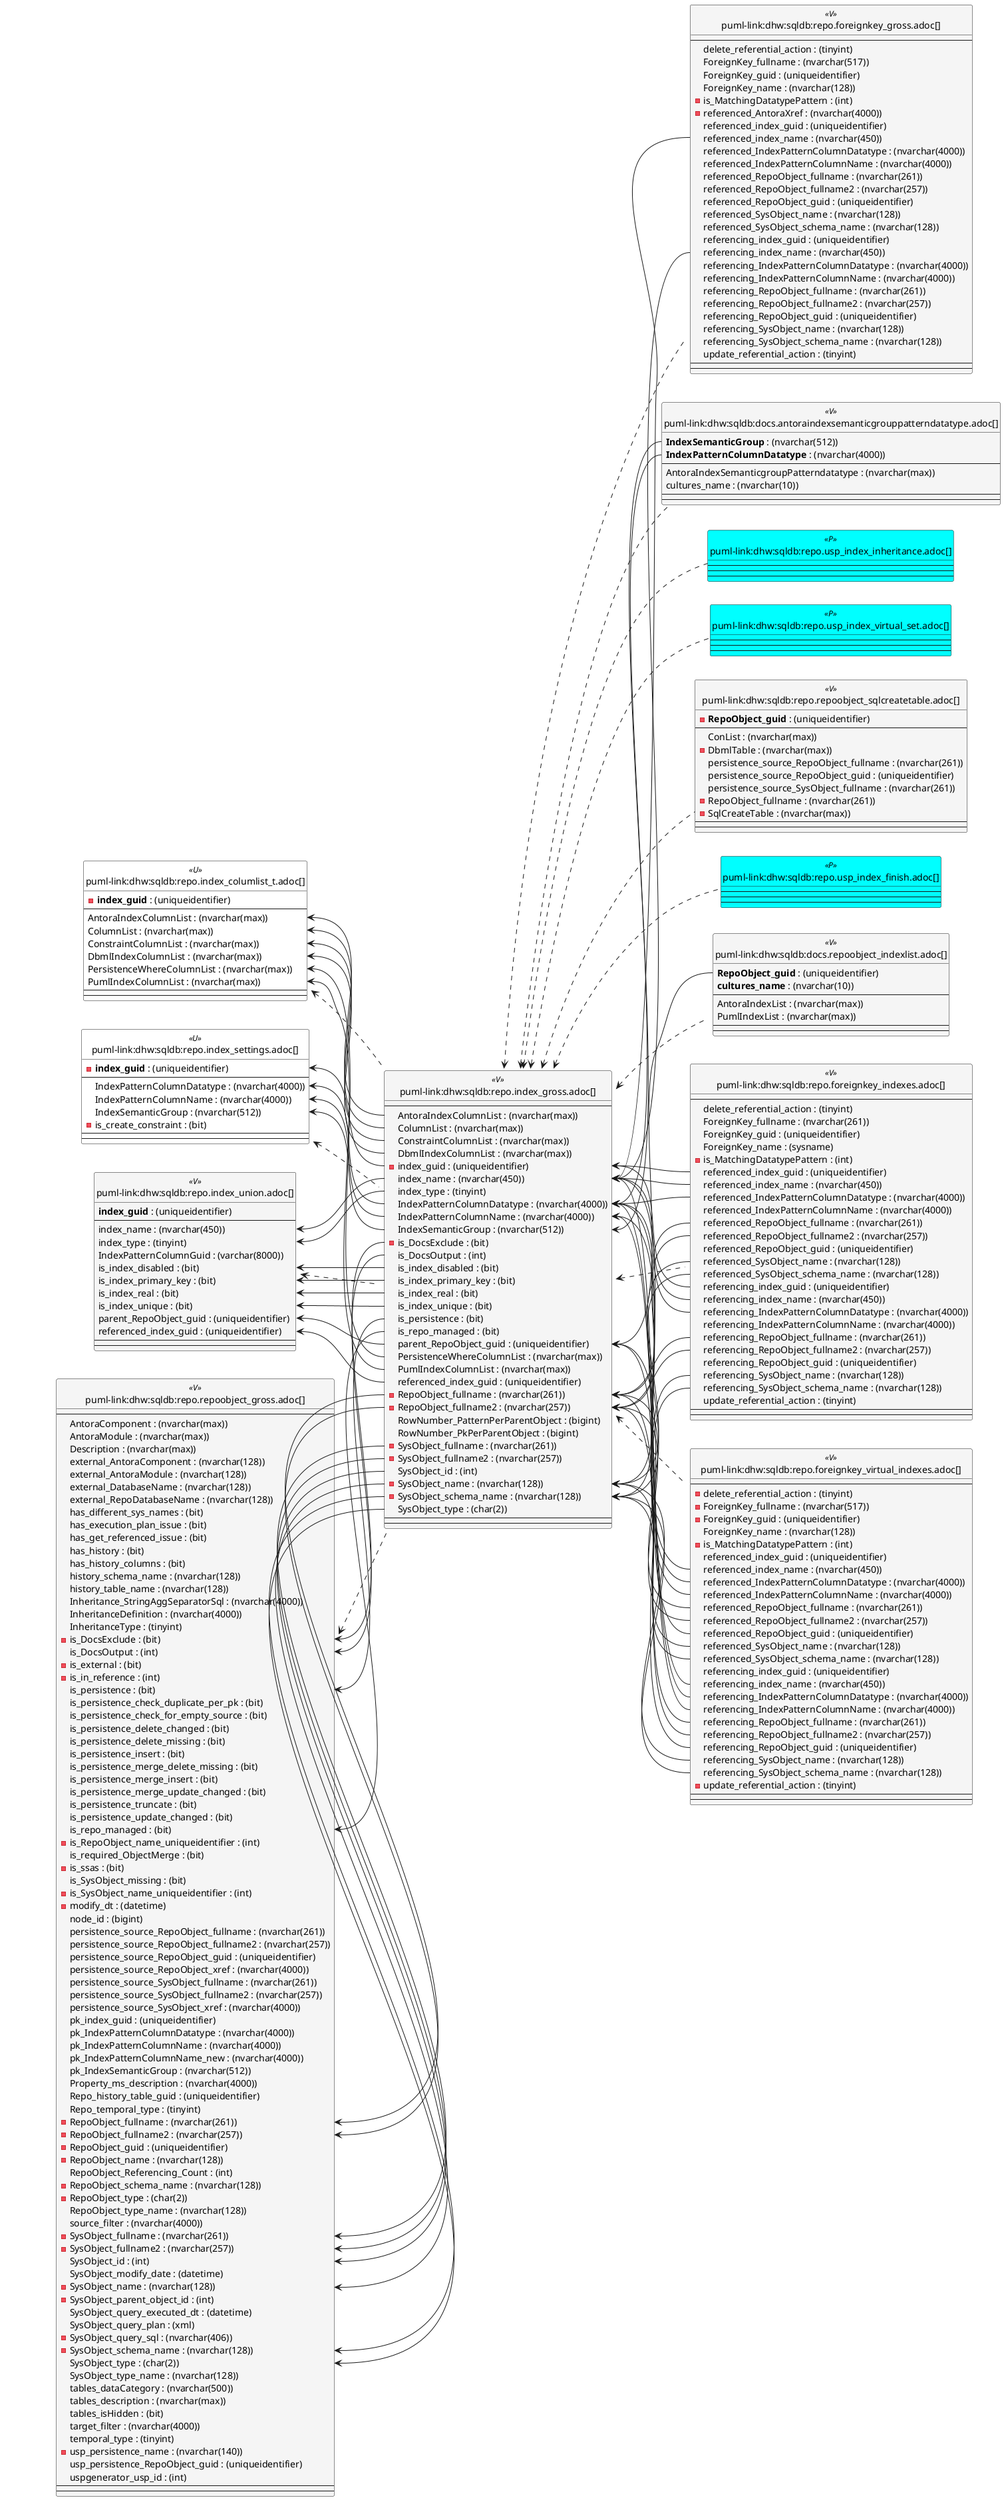 @startuml
left to right direction
'top to bottom direction
hide circle
'avoide "." issues:
set namespaceSeparator none


skinparam class {
  BackgroundColor White
  BackgroundColor<<FN>> Yellow
  BackgroundColor<<FS>> Yellow
  BackgroundColor<<FT>> LightGray
  BackgroundColor<<IF>> Yellow
  BackgroundColor<<IS>> Yellow
  BackgroundColor<<P>> Aqua
  BackgroundColor<<PC>> Aqua
  BackgroundColor<<SN>> Yellow
  BackgroundColor<<SO>> SlateBlue
  BackgroundColor<<TF>> LightGray
  BackgroundColor<<TR>> Tomato
  BackgroundColor<<U>> White
  BackgroundColor<<V>> WhiteSmoke
  BackgroundColor<<X>> Aqua
  BackgroundColor<<external>> AliceBlue
}


entity "puml-link:dhw:sqldb:docs.antoraindexsemanticgrouppatterndatatype.adoc[]" as docs.AntoraIndexSemanticgroupPatterndatatype << V >> {
  **IndexSemanticGroup** : (nvarchar(512))
  **IndexPatternColumnDatatype** : (nvarchar(4000))
  --
  AntoraIndexSemanticgroupPatterndatatype : (nvarchar(max))
  cultures_name : (nvarchar(10))
  --
  --
}

entity "puml-link:dhw:sqldb:docs.repoobject_indexlist.adoc[]" as docs.RepoObject_IndexList << V >> {
  **RepoObject_guid** : (uniqueidentifier)
  **cultures_name** : (nvarchar(10))
  --
  AntoraIndexList : (nvarchar(max))
  PumlIndexList : (nvarchar(max))
  --
  --
}

entity "puml-link:dhw:sqldb:repo.foreignkey_gross.adoc[]" as repo.ForeignKey_gross << V >> {
  --
  delete_referential_action : (tinyint)
  ForeignKey_fullname : (nvarchar(517))
  ForeignKey_guid : (uniqueidentifier)
  ForeignKey_name : (nvarchar(128))
  - is_MatchingDatatypePattern : (int)
  - referenced_AntoraXref : (nvarchar(4000))
  referenced_index_guid : (uniqueidentifier)
  referenced_index_name : (nvarchar(450))
  referenced_IndexPatternColumnDatatype : (nvarchar(4000))
  referenced_IndexPatternColumnName : (nvarchar(4000))
  referenced_RepoObject_fullname : (nvarchar(261))
  referenced_RepoObject_fullname2 : (nvarchar(257))
  referenced_RepoObject_guid : (uniqueidentifier)
  referenced_SysObject_name : (nvarchar(128))
  referenced_SysObject_schema_name : (nvarchar(128))
  referencing_index_guid : (uniqueidentifier)
  referencing_index_name : (nvarchar(450))
  referencing_IndexPatternColumnDatatype : (nvarchar(4000))
  referencing_IndexPatternColumnName : (nvarchar(4000))
  referencing_RepoObject_fullname : (nvarchar(261))
  referencing_RepoObject_fullname2 : (nvarchar(257))
  referencing_RepoObject_guid : (uniqueidentifier)
  referencing_SysObject_name : (nvarchar(128))
  referencing_SysObject_schema_name : (nvarchar(128))
  update_referential_action : (tinyint)
  --
  --
}

entity "puml-link:dhw:sqldb:repo.foreignkey_indexes.adoc[]" as repo.ForeignKey_Indexes << V >> {
  --
  delete_referential_action : (tinyint)
  ForeignKey_fullname : (nvarchar(261))
  ForeignKey_guid : (uniqueidentifier)
  ForeignKey_name : (sysname)
  - is_MatchingDatatypePattern : (int)
  referenced_index_guid : (uniqueidentifier)
  referenced_index_name : (nvarchar(450))
  referenced_IndexPatternColumnDatatype : (nvarchar(4000))
  referenced_IndexPatternColumnName : (nvarchar(4000))
  referenced_RepoObject_fullname : (nvarchar(261))
  referenced_RepoObject_fullname2 : (nvarchar(257))
  referenced_RepoObject_guid : (uniqueidentifier)
  referenced_SysObject_name : (nvarchar(128))
  referenced_SysObject_schema_name : (nvarchar(128))
  referencing_index_guid : (uniqueidentifier)
  referencing_index_name : (nvarchar(450))
  referencing_IndexPatternColumnDatatype : (nvarchar(4000))
  referencing_IndexPatternColumnName : (nvarchar(4000))
  referencing_RepoObject_fullname : (nvarchar(261))
  referencing_RepoObject_fullname2 : (nvarchar(257))
  referencing_RepoObject_guid : (uniqueidentifier)
  referencing_SysObject_name : (nvarchar(128))
  referencing_SysObject_schema_name : (nvarchar(128))
  update_referential_action : (tinyint)
  --
  --
}

entity "puml-link:dhw:sqldb:repo.foreignkey_virtual_indexes.adoc[]" as repo.ForeignKey_virtual_Indexes << V >> {
  --
  - delete_referential_action : (tinyint)
  - ForeignKey_fullname : (nvarchar(517))
  - ForeignKey_guid : (uniqueidentifier)
  ForeignKey_name : (nvarchar(128))
  - is_MatchingDatatypePattern : (int)
  referenced_index_guid : (uniqueidentifier)
  referenced_index_name : (nvarchar(450))
  referenced_IndexPatternColumnDatatype : (nvarchar(4000))
  referenced_IndexPatternColumnName : (nvarchar(4000))
  referenced_RepoObject_fullname : (nvarchar(261))
  referenced_RepoObject_fullname2 : (nvarchar(257))
  referenced_RepoObject_guid : (uniqueidentifier)
  referenced_SysObject_name : (nvarchar(128))
  referenced_SysObject_schema_name : (nvarchar(128))
  referencing_index_guid : (uniqueidentifier)
  referencing_index_name : (nvarchar(450))
  referencing_IndexPatternColumnDatatype : (nvarchar(4000))
  referencing_IndexPatternColumnName : (nvarchar(4000))
  referencing_RepoObject_fullname : (nvarchar(261))
  referencing_RepoObject_fullname2 : (nvarchar(257))
  referencing_RepoObject_guid : (uniqueidentifier)
  referencing_SysObject_name : (nvarchar(128))
  referencing_SysObject_schema_name : (nvarchar(128))
  - update_referential_action : (tinyint)
  --
  --
}

entity "puml-link:dhw:sqldb:repo.index_columlist_t.adoc[]" as repo.Index_ColumList_T << U >> {
  - **index_guid** : (uniqueidentifier)
  --
  AntoraIndexColumnList : (nvarchar(max))
  ColumnList : (nvarchar(max))
  ConstraintColumnList : (nvarchar(max))
  DbmlIndexColumnList : (nvarchar(max))
  PersistenceWhereColumnList : (nvarchar(max))
  PumlIndexColumnList : (nvarchar(max))
  --
  --
}

entity "puml-link:dhw:sqldb:repo.index_gross.adoc[]" as repo.Index_gross << V >> {
  --
  AntoraIndexColumnList : (nvarchar(max))
  ColumnList : (nvarchar(max))
  ConstraintColumnList : (nvarchar(max))
  DbmlIndexColumnList : (nvarchar(max))
  - index_guid : (uniqueidentifier)
  index_name : (nvarchar(450))
  index_type : (tinyint)
  IndexPatternColumnDatatype : (nvarchar(4000))
  IndexPatternColumnName : (nvarchar(4000))
  IndexSemanticGroup : (nvarchar(512))
  - is_DocsExclude : (bit)
  is_DocsOutput : (int)
  is_index_disabled : (bit)
  is_index_primary_key : (bit)
  is_index_real : (bit)
  is_index_unique : (bit)
  is_persistence : (bit)
  is_repo_managed : (bit)
  parent_RepoObject_guid : (uniqueidentifier)
  PersistenceWhereColumnList : (nvarchar(max))
  PumlIndexColumnList : (nvarchar(max))
  referenced_index_guid : (uniqueidentifier)
  - RepoObject_fullname : (nvarchar(261))
  - RepoObject_fullname2 : (nvarchar(257))
  RowNumber_PatternPerParentObject : (bigint)
  RowNumber_PkPerParentObject : (bigint)
  - SysObject_fullname : (nvarchar(261))
  - SysObject_fullname2 : (nvarchar(257))
  SysObject_id : (int)
  - SysObject_name : (nvarchar(128))
  - SysObject_schema_name : (nvarchar(128))
  SysObject_type : (char(2))
  --
  --
}

entity "puml-link:dhw:sqldb:repo.index_settings.adoc[]" as repo.Index_Settings << U >> {
  - **index_guid** : (uniqueidentifier)
  --
  IndexPatternColumnDatatype : (nvarchar(4000))
  IndexPatternColumnName : (nvarchar(4000))
  IndexSemanticGroup : (nvarchar(512))
  - is_create_constraint : (bit)
  --
  --
}

entity "puml-link:dhw:sqldb:repo.index_union.adoc[]" as repo.Index_union << V >> {
  **index_guid** : (uniqueidentifier)
  --
  index_name : (nvarchar(450))
  index_type : (tinyint)
  IndexPatternColumnGuid : (varchar(8000))
  is_index_disabled : (bit)
  is_index_primary_key : (bit)
  is_index_real : (bit)
  is_index_unique : (bit)
  parent_RepoObject_guid : (uniqueidentifier)
  referenced_index_guid : (uniqueidentifier)
  --
  --
}

entity "puml-link:dhw:sqldb:repo.repoobject_gross.adoc[]" as repo.RepoObject_gross << V >> {
  --
  AntoraComponent : (nvarchar(max))
  AntoraModule : (nvarchar(max))
  Description : (nvarchar(max))
  external_AntoraComponent : (nvarchar(128))
  external_AntoraModule : (nvarchar(128))
  external_DatabaseName : (nvarchar(128))
  external_RepoDatabaseName : (nvarchar(128))
  has_different_sys_names : (bit)
  has_execution_plan_issue : (bit)
  has_get_referenced_issue : (bit)
  has_history : (bit)
  has_history_columns : (bit)
  history_schema_name : (nvarchar(128))
  history_table_name : (nvarchar(128))
  Inheritance_StringAggSeparatorSql : (nvarchar(4000))
  InheritanceDefinition : (nvarchar(4000))
  InheritanceType : (tinyint)
  - is_DocsExclude : (bit)
  is_DocsOutput : (int)
  - is_external : (bit)
  - is_in_reference : (int)
  is_persistence : (bit)
  is_persistence_check_duplicate_per_pk : (bit)
  is_persistence_check_for_empty_source : (bit)
  is_persistence_delete_changed : (bit)
  is_persistence_delete_missing : (bit)
  is_persistence_insert : (bit)
  is_persistence_merge_delete_missing : (bit)
  is_persistence_merge_insert : (bit)
  is_persistence_merge_update_changed : (bit)
  is_persistence_truncate : (bit)
  is_persistence_update_changed : (bit)
  is_repo_managed : (bit)
  - is_RepoObject_name_uniqueidentifier : (int)
  is_required_ObjectMerge : (bit)
  - is_ssas : (bit)
  is_SysObject_missing : (bit)
  - is_SysObject_name_uniqueidentifier : (int)
  - modify_dt : (datetime)
  node_id : (bigint)
  persistence_source_RepoObject_fullname : (nvarchar(261))
  persistence_source_RepoObject_fullname2 : (nvarchar(257))
  persistence_source_RepoObject_guid : (uniqueidentifier)
  persistence_source_RepoObject_xref : (nvarchar(4000))
  persistence_source_SysObject_fullname : (nvarchar(261))
  persistence_source_SysObject_fullname2 : (nvarchar(257))
  persistence_source_SysObject_xref : (nvarchar(4000))
  pk_index_guid : (uniqueidentifier)
  pk_IndexPatternColumnDatatype : (nvarchar(4000))
  pk_IndexPatternColumnName : (nvarchar(4000))
  pk_IndexPatternColumnName_new : (nvarchar(4000))
  pk_IndexSemanticGroup : (nvarchar(512))
  Property_ms_description : (nvarchar(4000))
  Repo_history_table_guid : (uniqueidentifier)
  Repo_temporal_type : (tinyint)
  - RepoObject_fullname : (nvarchar(261))
  - RepoObject_fullname2 : (nvarchar(257))
  - RepoObject_guid : (uniqueidentifier)
  - RepoObject_name : (nvarchar(128))
  RepoObject_Referencing_Count : (int)
  - RepoObject_schema_name : (nvarchar(128))
  - RepoObject_type : (char(2))
  RepoObject_type_name : (nvarchar(128))
  source_filter : (nvarchar(4000))
  - SysObject_fullname : (nvarchar(261))
  - SysObject_fullname2 : (nvarchar(257))
  SysObject_id : (int)
  SysObject_modify_date : (datetime)
  - SysObject_name : (nvarchar(128))
  - SysObject_parent_object_id : (int)
  SysObject_query_executed_dt : (datetime)
  SysObject_query_plan : (xml)
  - SysObject_query_sql : (nvarchar(406))
  - SysObject_schema_name : (nvarchar(128))
  SysObject_type : (char(2))
  SysObject_type_name : (nvarchar(128))
  tables_dataCategory : (nvarchar(500))
  tables_description : (nvarchar(max))
  tables_isHidden : (bit)
  target_filter : (nvarchar(4000))
  temporal_type : (tinyint)
  - usp_persistence_name : (nvarchar(140))
  usp_persistence_RepoObject_guid : (uniqueidentifier)
  uspgenerator_usp_id : (int)
  --
  --
}

entity "puml-link:dhw:sqldb:repo.repoobject_sqlcreatetable.adoc[]" as repo.RepoObject_SqlCreateTable << V >> {
  - **RepoObject_guid** : (uniqueidentifier)
  --
  ConList : (nvarchar(max))
  - DbmlTable : (nvarchar(max))
  persistence_source_RepoObject_fullname : (nvarchar(261))
  persistence_source_RepoObject_guid : (uniqueidentifier)
  persistence_source_SysObject_fullname : (nvarchar(261))
  - RepoObject_fullname : (nvarchar(261))
  - SqlCreateTable : (nvarchar(max))
  --
  --
}

entity "puml-link:dhw:sqldb:repo.usp_index_finish.adoc[]" as repo.usp_Index_finish << P >> {
  --
  --
  --
}

entity "puml-link:dhw:sqldb:repo.usp_index_inheritance.adoc[]" as repo.usp_index_inheritance << P >> {
  --
  --
  --
}

entity "puml-link:dhw:sqldb:repo.usp_index_virtual_set.adoc[]" as repo.usp_Index_virtual_set << P >> {
  --
  --
  --
}

repo.Index_ColumList_T <.. repo.Index_gross
repo.Index_gross <.. repo.RepoObject_SqlCreateTable
repo.Index_gross <.. repo.usp_index_inheritance
repo.Index_gross <.. repo.usp_Index_virtual_set
repo.Index_gross <.. repo.ForeignKey_Indexes
repo.Index_gross <.. repo.ForeignKey_virtual_Indexes
repo.Index_gross <.. repo.usp_Index_finish
repo.Index_gross <.. docs.RepoObject_IndexList
repo.Index_gross <.. docs.AntoraIndexSemanticgroupPatterndatatype
repo.Index_gross <.. repo.ForeignKey_gross
repo.Index_Settings <.. repo.Index_gross
repo.Index_union <.. repo.Index_gross
repo.RepoObject_gross <.. repo.Index_gross
"repo.Index_ColumList_T::AntoraIndexColumnList" <-- "repo.Index_gross::AntoraIndexColumnList"
"repo.Index_ColumList_T::ColumnList" <-- "repo.Index_gross::ColumnList"
"repo.Index_ColumList_T::ConstraintColumnList" <-- "repo.Index_gross::ConstraintColumnList"
"repo.Index_ColumList_T::DbmlIndexColumnList" <-- "repo.Index_gross::DbmlIndexColumnList"
"repo.Index_ColumList_T::PersistenceWhereColumnList" <-- "repo.Index_gross::PersistenceWhereColumnList"
"repo.Index_ColumList_T::PumlIndexColumnList" <-- "repo.Index_gross::PumlIndexColumnList"
"repo.Index_gross::index_guid" <-- "repo.ForeignKey_Indexes::referenced_index_guid"
"repo.Index_gross::index_guid" <-- "repo.ForeignKey_Indexes::referencing_index_guid"
"repo.Index_gross::index_name" <-- "repo.ForeignKey_gross::referenced_index_name"
"repo.Index_gross::index_name" <-- "repo.ForeignKey_gross::referencing_index_name"
"repo.Index_gross::index_name" <-- "repo.ForeignKey_Indexes::referenced_index_name"
"repo.Index_gross::index_name" <-- "repo.ForeignKey_Indexes::referencing_index_name"
"repo.Index_gross::index_name" <-- "repo.ForeignKey_virtual_Indexes::referenced_index_name"
"repo.Index_gross::index_name" <-- "repo.ForeignKey_virtual_Indexes::referencing_index_name"
"repo.Index_gross::IndexPatternColumnDatatype" <-- "repo.ForeignKey_Indexes::referenced_IndexPatternColumnDatatype"
"repo.Index_gross::IndexPatternColumnDatatype" <-- "repo.ForeignKey_Indexes::referencing_IndexPatternColumnDatatype"
"repo.Index_gross::IndexPatternColumnDatatype" <-- "repo.ForeignKey_virtual_Indexes::referenced_IndexPatternColumnDatatype"
"repo.Index_gross::IndexPatternColumnDatatype" <-- "repo.ForeignKey_virtual_Indexes::referencing_IndexPatternColumnDatatype"
"repo.Index_gross::IndexPatternColumnDatatype" <-- "docs.AntoraIndexSemanticgroupPatterndatatype::IndexPatternColumnDatatype"
"repo.Index_gross::IndexPatternColumnName" <-- "repo.ForeignKey_virtual_Indexes::referenced_IndexPatternColumnName"
"repo.Index_gross::IndexPatternColumnName" <-- "repo.ForeignKey_virtual_Indexes::referencing_IndexPatternColumnName"
"repo.Index_gross::IndexSemanticGroup" <-- "docs.AntoraIndexSemanticgroupPatterndatatype::IndexSemanticGroup"
"repo.Index_gross::parent_RepoObject_guid" <-- "repo.ForeignKey_virtual_Indexes::referenced_RepoObject_guid"
"repo.Index_gross::parent_RepoObject_guid" <-- "repo.ForeignKey_virtual_Indexes::referencing_RepoObject_guid"
"repo.Index_gross::parent_RepoObject_guid" <-- "docs.RepoObject_IndexList::RepoObject_guid"
"repo.Index_gross::RepoObject_fullname" <-- "repo.ForeignKey_Indexes::referenced_RepoObject_fullname"
"repo.Index_gross::RepoObject_fullname" <-- "repo.ForeignKey_Indexes::referencing_RepoObject_fullname"
"repo.Index_gross::RepoObject_fullname" <-- "repo.ForeignKey_virtual_Indexes::referenced_RepoObject_fullname"
"repo.Index_gross::RepoObject_fullname" <-- "repo.ForeignKey_virtual_Indexes::referencing_RepoObject_fullname"
"repo.Index_gross::RepoObject_fullname2" <-- "repo.ForeignKey_Indexes::referenced_RepoObject_fullname2"
"repo.Index_gross::RepoObject_fullname2" <-- "repo.ForeignKey_Indexes::referencing_RepoObject_fullname2"
"repo.Index_gross::RepoObject_fullname2" <-- "repo.ForeignKey_virtual_Indexes::referenced_RepoObject_fullname2"
"repo.Index_gross::RepoObject_fullname2" <-- "repo.ForeignKey_virtual_Indexes::referencing_RepoObject_fullname2"
"repo.Index_gross::SysObject_name" <-- "repo.ForeignKey_Indexes::referenced_SysObject_name"
"repo.Index_gross::SysObject_name" <-- "repo.ForeignKey_Indexes::referencing_SysObject_name"
"repo.Index_gross::SysObject_name" <-- "repo.ForeignKey_virtual_Indexes::referenced_SysObject_name"
"repo.Index_gross::SysObject_name" <-- "repo.ForeignKey_virtual_Indexes::referencing_SysObject_name"
"repo.Index_gross::SysObject_schema_name" <-- "repo.ForeignKey_Indexes::referenced_SysObject_schema_name"
"repo.Index_gross::SysObject_schema_name" <-- "repo.ForeignKey_Indexes::referencing_SysObject_schema_name"
"repo.Index_gross::SysObject_schema_name" <-- "repo.ForeignKey_virtual_Indexes::referenced_SysObject_schema_name"
"repo.Index_gross::SysObject_schema_name" <-- "repo.ForeignKey_virtual_Indexes::referencing_SysObject_schema_name"
"repo.Index_Settings::index_guid" <-- "repo.Index_gross::index_guid"
"repo.Index_Settings::IndexPatternColumnDatatype" <-- "repo.Index_gross::IndexPatternColumnDatatype"
"repo.Index_Settings::IndexPatternColumnName" <-- "repo.Index_gross::IndexPatternColumnName"
"repo.Index_Settings::IndexSemanticGroup" <-- "repo.Index_gross::IndexSemanticGroup"
"repo.Index_union::index_name" <-- "repo.Index_gross::index_name"
"repo.Index_union::index_type" <-- "repo.Index_gross::index_type"
"repo.Index_union::is_index_disabled" <-- "repo.Index_gross::is_index_disabled"
"repo.Index_union::is_index_primary_key" <-- "repo.Index_gross::is_index_primary_key"
"repo.Index_union::is_index_real" <-- "repo.Index_gross::is_index_real"
"repo.Index_union::is_index_unique" <-- "repo.Index_gross::is_index_unique"
"repo.Index_union::parent_RepoObject_guid" <-- "repo.Index_gross::parent_RepoObject_guid"
"repo.Index_union::referenced_index_guid" <-- "repo.Index_gross::referenced_index_guid"
"repo.RepoObject_gross::is_DocsExclude" <-- "repo.Index_gross::is_DocsExclude"
"repo.RepoObject_gross::is_DocsOutput" <-- "repo.Index_gross::is_DocsOutput"
"repo.RepoObject_gross::is_persistence" <-- "repo.Index_gross::is_persistence"
"repo.RepoObject_gross::is_repo_managed" <-- "repo.Index_gross::is_repo_managed"
"repo.RepoObject_gross::RepoObject_fullname" <-- "repo.Index_gross::RepoObject_fullname"
"repo.RepoObject_gross::RepoObject_fullname2" <-- "repo.Index_gross::RepoObject_fullname2"
"repo.RepoObject_gross::SysObject_fullname" <-- "repo.Index_gross::SysObject_fullname"
"repo.RepoObject_gross::SysObject_fullname2" <-- "repo.Index_gross::SysObject_fullname2"
"repo.RepoObject_gross::SysObject_id" <-- "repo.Index_gross::SysObject_id"
"repo.RepoObject_gross::SysObject_name" <-- "repo.Index_gross::SysObject_name"
"repo.RepoObject_gross::SysObject_schema_name" <-- "repo.Index_gross::SysObject_schema_name"
"repo.RepoObject_gross::SysObject_type" <-- "repo.Index_gross::SysObject_type"
@enduml

